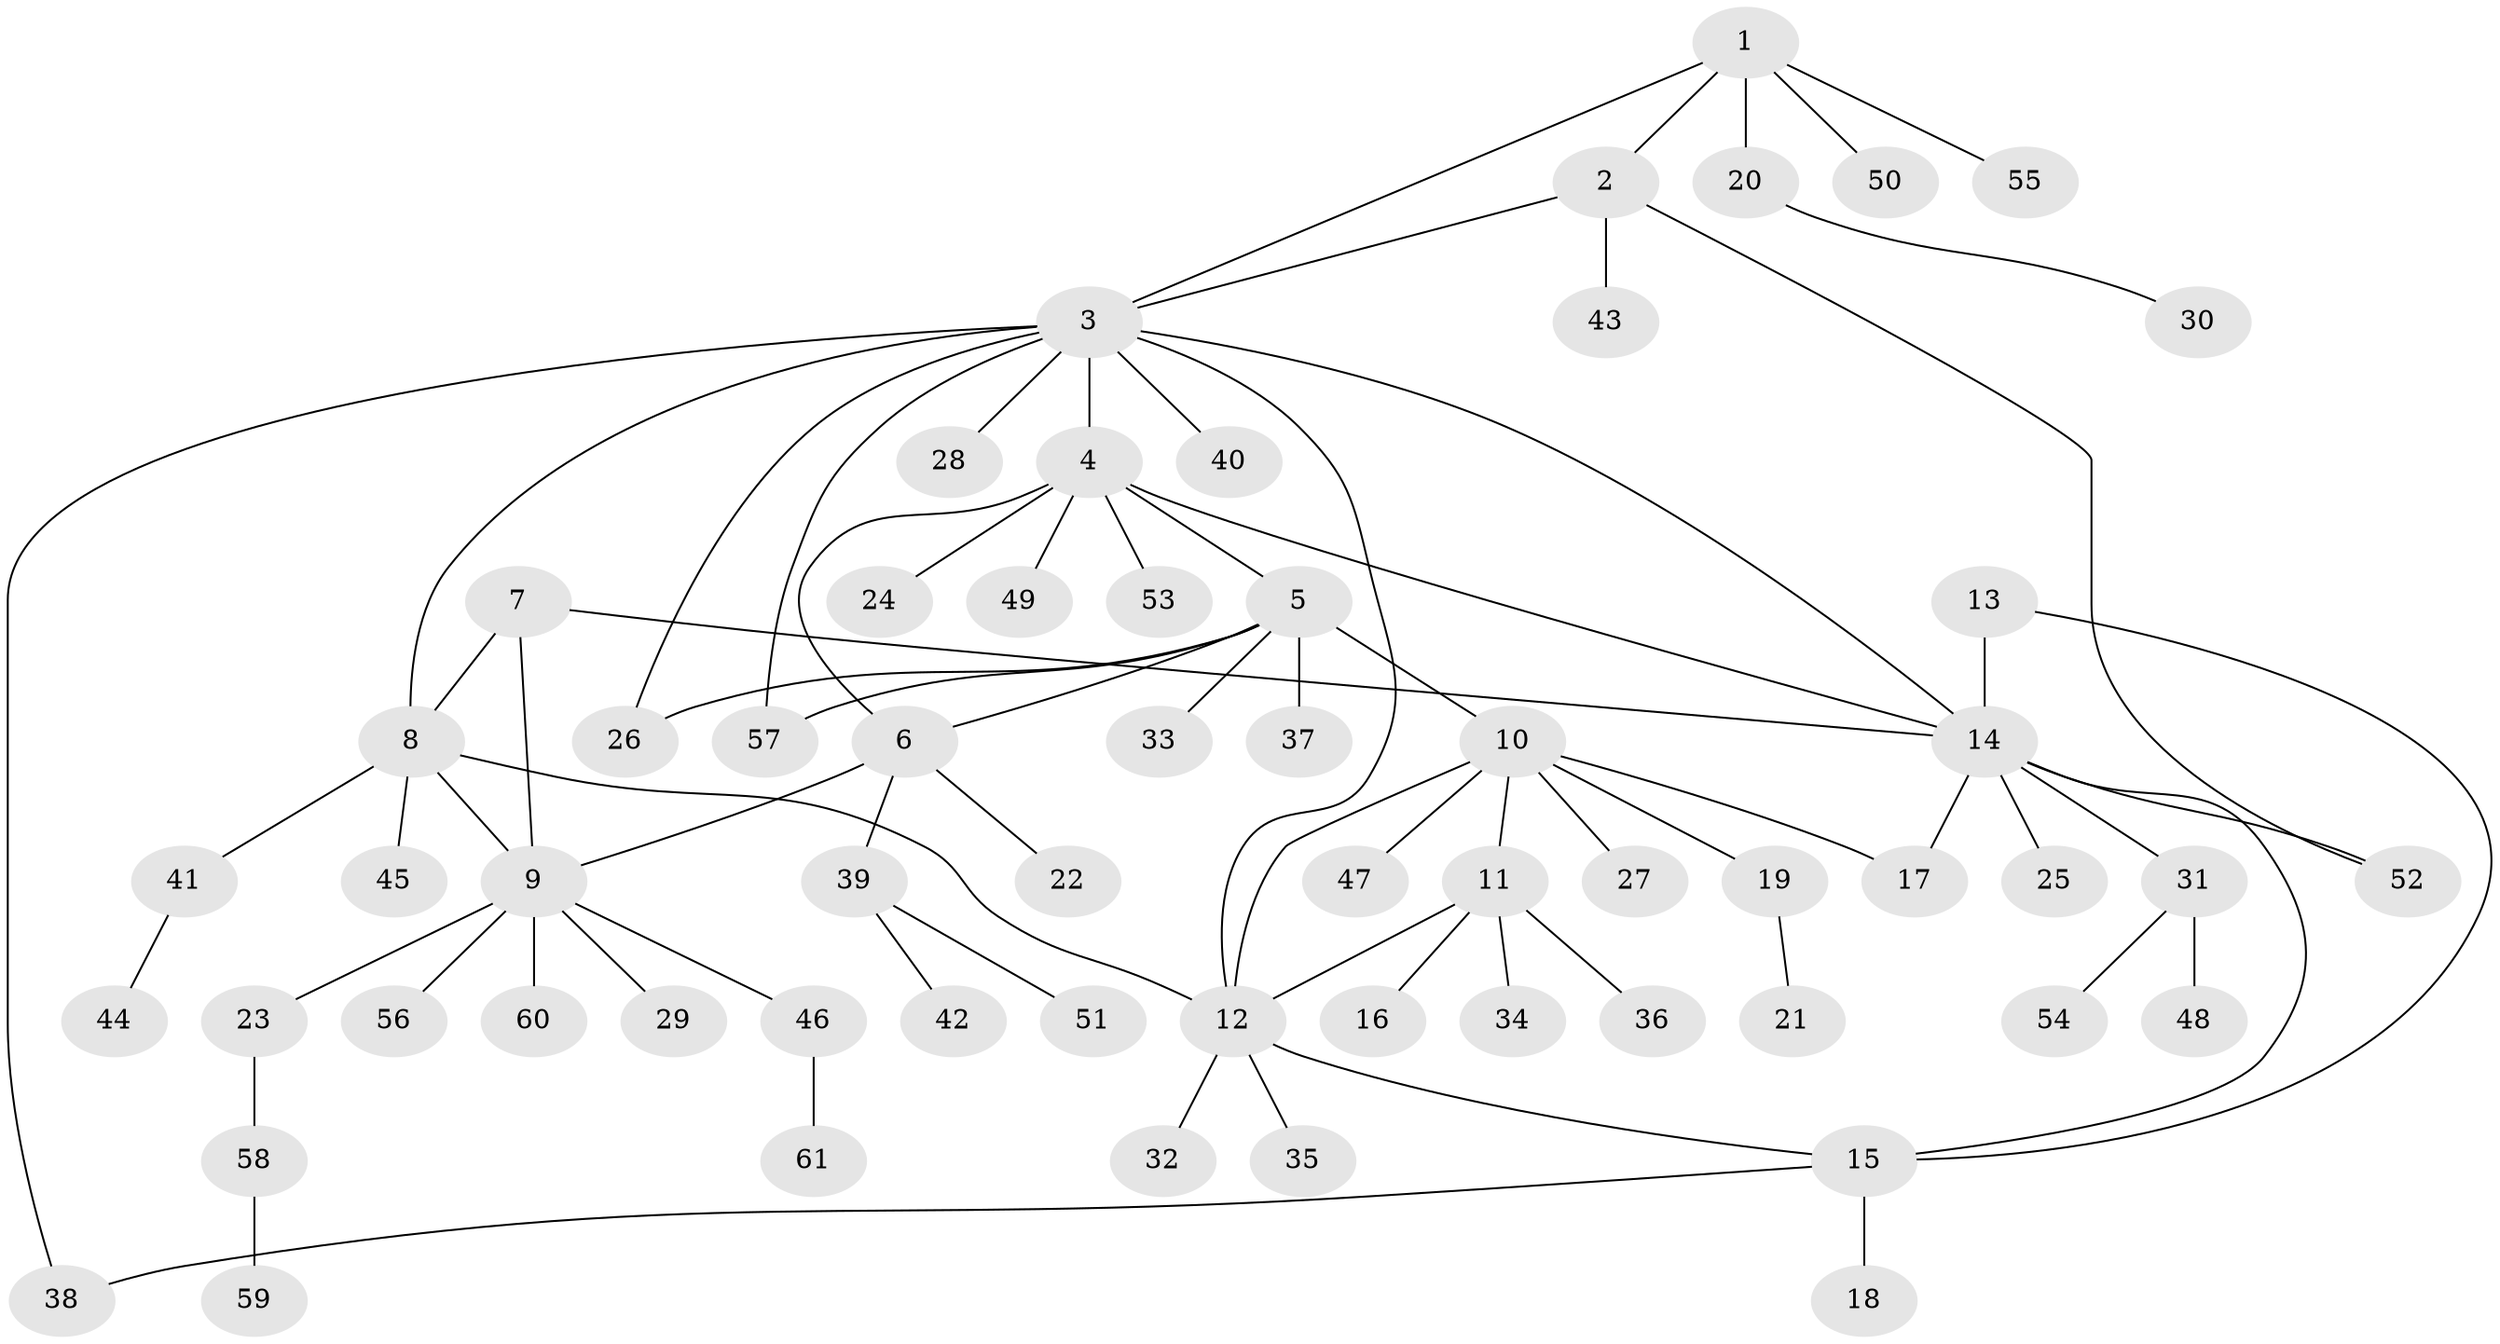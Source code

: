 // Generated by graph-tools (version 1.1) at 2025/50/03/09/25 03:50:29]
// undirected, 61 vertices, 76 edges
graph export_dot {
graph [start="1"]
  node [color=gray90,style=filled];
  1;
  2;
  3;
  4;
  5;
  6;
  7;
  8;
  9;
  10;
  11;
  12;
  13;
  14;
  15;
  16;
  17;
  18;
  19;
  20;
  21;
  22;
  23;
  24;
  25;
  26;
  27;
  28;
  29;
  30;
  31;
  32;
  33;
  34;
  35;
  36;
  37;
  38;
  39;
  40;
  41;
  42;
  43;
  44;
  45;
  46;
  47;
  48;
  49;
  50;
  51;
  52;
  53;
  54;
  55;
  56;
  57;
  58;
  59;
  60;
  61;
  1 -- 2;
  1 -- 3;
  1 -- 20;
  1 -- 50;
  1 -- 55;
  2 -- 3;
  2 -- 43;
  2 -- 52;
  3 -- 4;
  3 -- 8;
  3 -- 12;
  3 -- 14;
  3 -- 26;
  3 -- 28;
  3 -- 38;
  3 -- 40;
  3 -- 57;
  4 -- 5;
  4 -- 6;
  4 -- 14;
  4 -- 24;
  4 -- 49;
  4 -- 53;
  5 -- 6;
  5 -- 10;
  5 -- 26;
  5 -- 33;
  5 -- 37;
  5 -- 57;
  6 -- 9;
  6 -- 22;
  6 -- 39;
  7 -- 8;
  7 -- 9;
  7 -- 14;
  8 -- 9;
  8 -- 12;
  8 -- 41;
  8 -- 45;
  9 -- 23;
  9 -- 29;
  9 -- 46;
  9 -- 56;
  9 -- 60;
  10 -- 11;
  10 -- 12;
  10 -- 17;
  10 -- 19;
  10 -- 27;
  10 -- 47;
  11 -- 12;
  11 -- 16;
  11 -- 34;
  11 -- 36;
  12 -- 15;
  12 -- 32;
  12 -- 35;
  13 -- 14;
  13 -- 15;
  14 -- 15;
  14 -- 17;
  14 -- 25;
  14 -- 31;
  14 -- 52;
  15 -- 18;
  15 -- 38;
  19 -- 21;
  20 -- 30;
  23 -- 58;
  31 -- 48;
  31 -- 54;
  39 -- 42;
  39 -- 51;
  41 -- 44;
  46 -- 61;
  58 -- 59;
}
